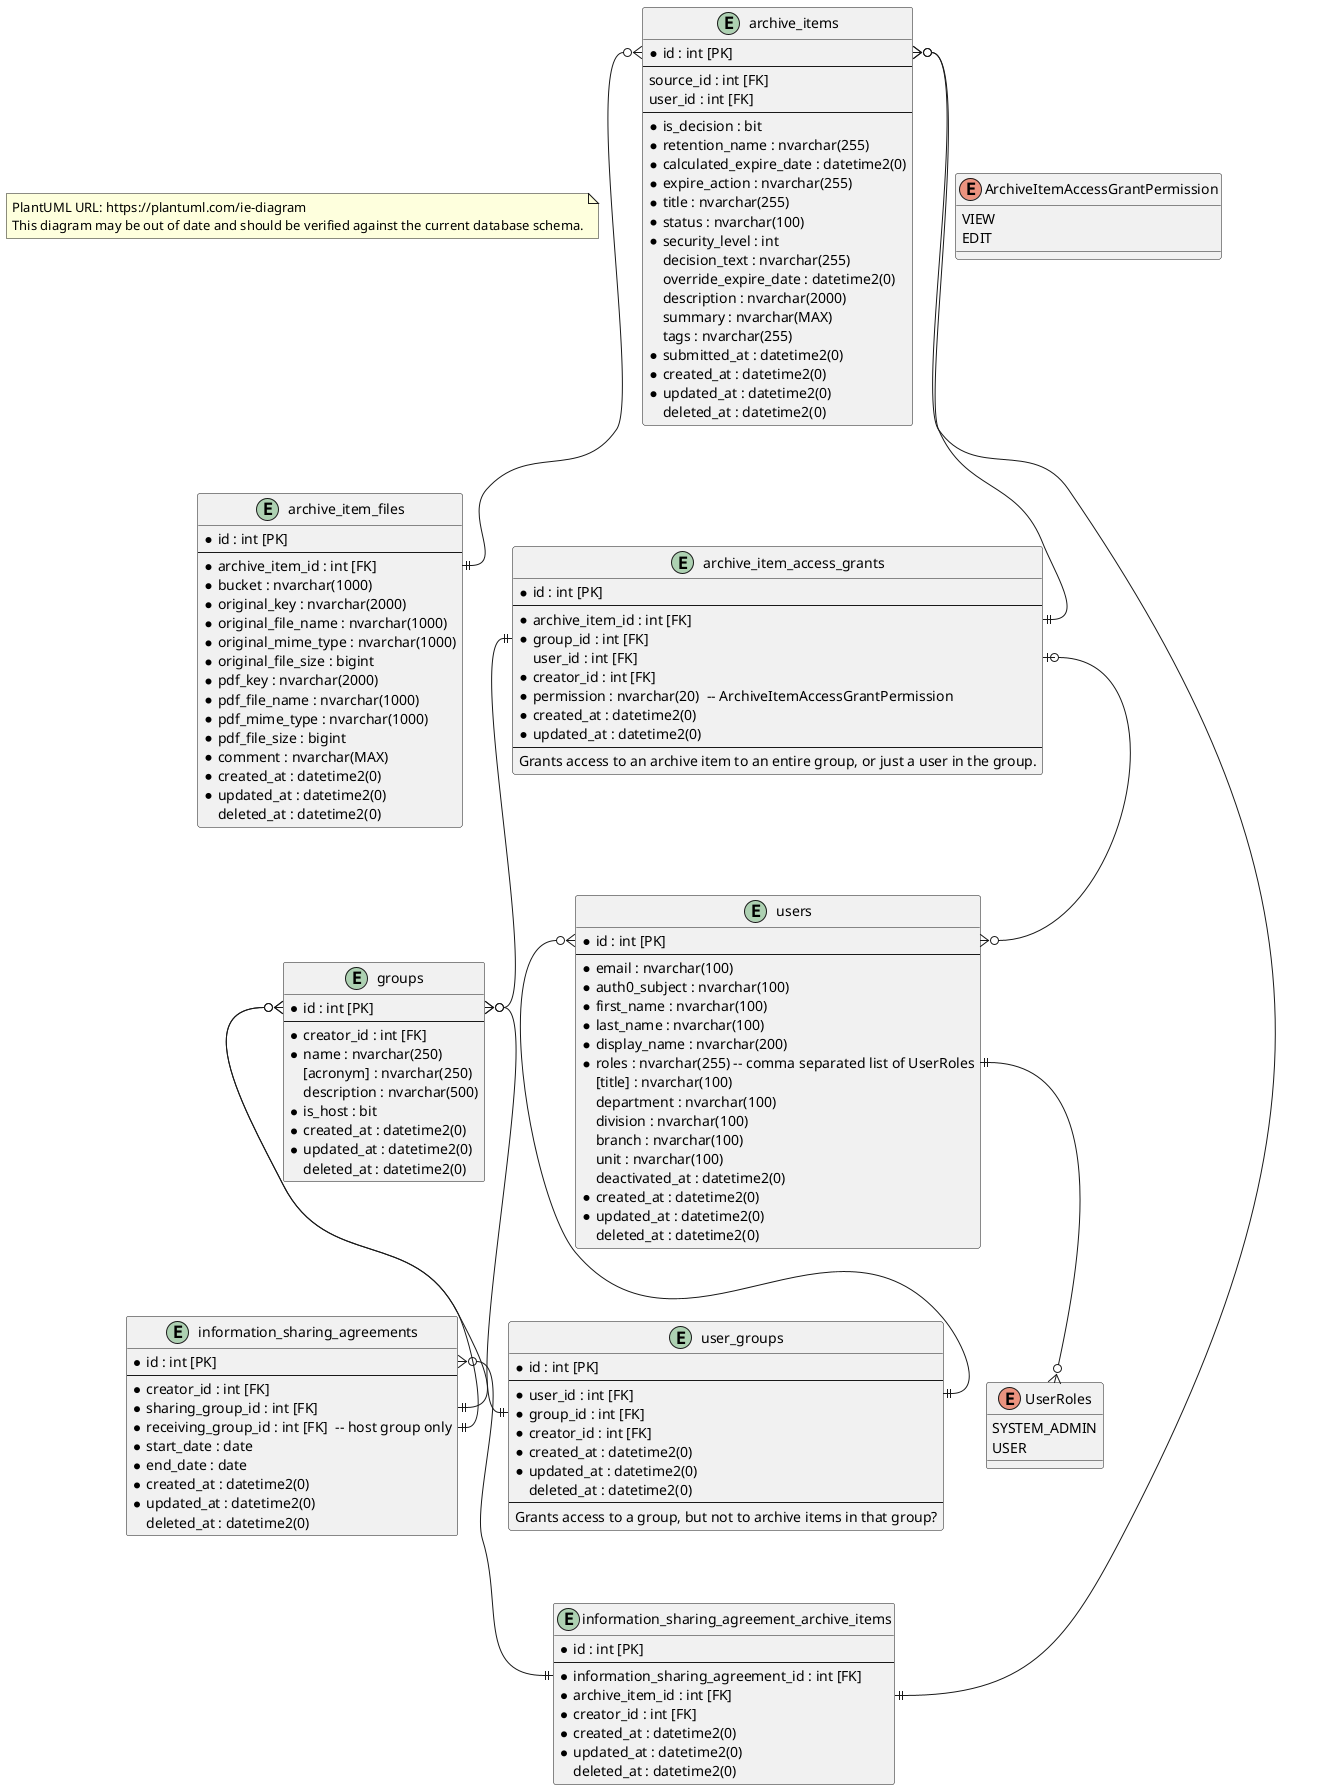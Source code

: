 @startuml Entity Relationship Diagram
top to bottom direction

note as Disclaimer
PlantUML URL: https://plantuml.com/ie-diagram
This diagram may be out of date and should be verified against the current database schema.
end note

entity "archive_items" {
  * id : int [PK]
  --
  source_id : int [FK]
  user_id : int [FK]
  --
  * is_decision : bit
  * retention_name : nvarchar(255)
  * calculated_expire_date : datetime2(0)
  * expire_action : nvarchar(255)
  * title : nvarchar(255)
  * status : nvarchar(100)
  * security_level : int
  decision_text : nvarchar(255)
  override_expire_date : datetime2(0)
  description : nvarchar(2000)
  summary : nvarchar(MAX)
  tags : nvarchar(255)
  * submitted_at : datetime2(0)
  * created_at : datetime2(0)
  * updated_at : datetime2(0)
  deleted_at : datetime2(0)
}

entity "archive_item_files" {
  * id : int [PK]
  --
  * archive_item_id : int [FK]
  * bucket : nvarchar(1000)
  * original_key : nvarchar(2000)
  * original_file_name : nvarchar(1000)
  * original_mime_type : nvarchar(1000)
  * original_file_size : bigint
  * pdf_key : nvarchar(2000)
  * pdf_file_name : nvarchar(1000)
  * pdf_mime_type : nvarchar(1000)
  * pdf_file_size : bigint
  * comment : nvarchar(MAX)
  * created_at : datetime2(0)
  * updated_at : datetime2(0)
  deleted_at : datetime2(0)
}

enum ArchiveItemAccessGrantPermission {
  VIEW
  EDIT
}

entity "archive_item_access_grants" {
  * id : int [PK]
  --
  * archive_item_id : int [FK]
  * group_id : int [FK]
  user_id : int [FK]
  * creator_id : int [FK]
  * permission : nvarchar(20)  -- ArchiveItemAccessGrantPermission
  * created_at : datetime2(0)
  * updated_at : datetime2(0)
  --
  Grants access to an archive item to an entire group, or just a user in the group.
}


entity "information_sharing_agreements" {
  * id : int [PK]
  --
  * creator_id : int [FK]
  * sharing_group_id : int [FK]
  * receiving_group_id : int [FK]  -- host group only
  * start_date : date
  * end_date : date
  * created_at : datetime2(0)
  * updated_at : datetime2(0)
  deleted_at : datetime2(0)
}

entity "information_sharing_agreement_archive_items" {
  * id : int [PK]
  --
  * information_sharing_agreement_id : int [FK]
  * archive_item_id : int [FK]
  * creator_id : int [FK]
  * created_at : datetime2(0)
  * updated_at : datetime2(0)
  deleted_at : datetime2(0)
}


entity "groups" {
  * id : int [PK]
  --
  * creator_id : int [FK]
  * name : nvarchar(250)
  [acronym] : nvarchar(250)
  description : nvarchar(500)
  * is_host : bit
  * created_at : datetime2(0)
  * updated_at : datetime2(0)
  deleted_at : datetime2(0)
}

entity "users" {
  * id : int [PK]
  --
  * email : nvarchar(100)
  * auth0_subject : nvarchar(100)
  * first_name : nvarchar(100)
  * last_name : nvarchar(100)
  * display_name : nvarchar(200)
  * roles : nvarchar(255) -- comma separated list of UserRoles
  [title] : nvarchar(100)
  department : nvarchar(100)
  division : nvarchar(100)
  branch : nvarchar(100)
  unit : nvarchar(100)
  deactivated_at : datetime2(0)
  * created_at : datetime2(0)
  * updated_at : datetime2(0)
  deleted_at : datetime2(0)
}

enum UserRoles {
  SYSTEM_ADMIN
  USER
}

entity "user_groups" {
  * id : int [PK]
  --
  * user_id : int [FK]
  * group_id : int [FK]
  * creator_id : int [FK]
  ' is_admin : bit -- TODO: implement, or use roles like with users.
  * created_at : datetime2(0)
  * updated_at : datetime2(0)
  deleted_at : datetime2(0)
  --
  Grants access to a group, but not to archive items in that group?
}

' ======================
' Relationships
' ======================

archive_items::id }o--|| archive_item_files::archive_item_id
archive_items::id }o--|| archive_item_access_grants::archive_item_id
archive_items::id }o--|| information_sharing_agreement_archive_items::archive_item_id
archive_item_access_grants::group_id ||--o{ groups::id
archive_item_access_grants::user_id |o--o{ users::id
groups::id }o--|| information_sharing_agreements::receiving_group_id
groups::id }o--|| information_sharing_agreements::sharing_group_id
groups::id }o--|| user_groups::group_id
information_sharing_agreements::id }o--|| information_sharing_agreement_archive_items::information_sharing_agreement_id
users::id }o--|| user_groups::user_id
users::roles ||--o{ UserRoles
@enduml
